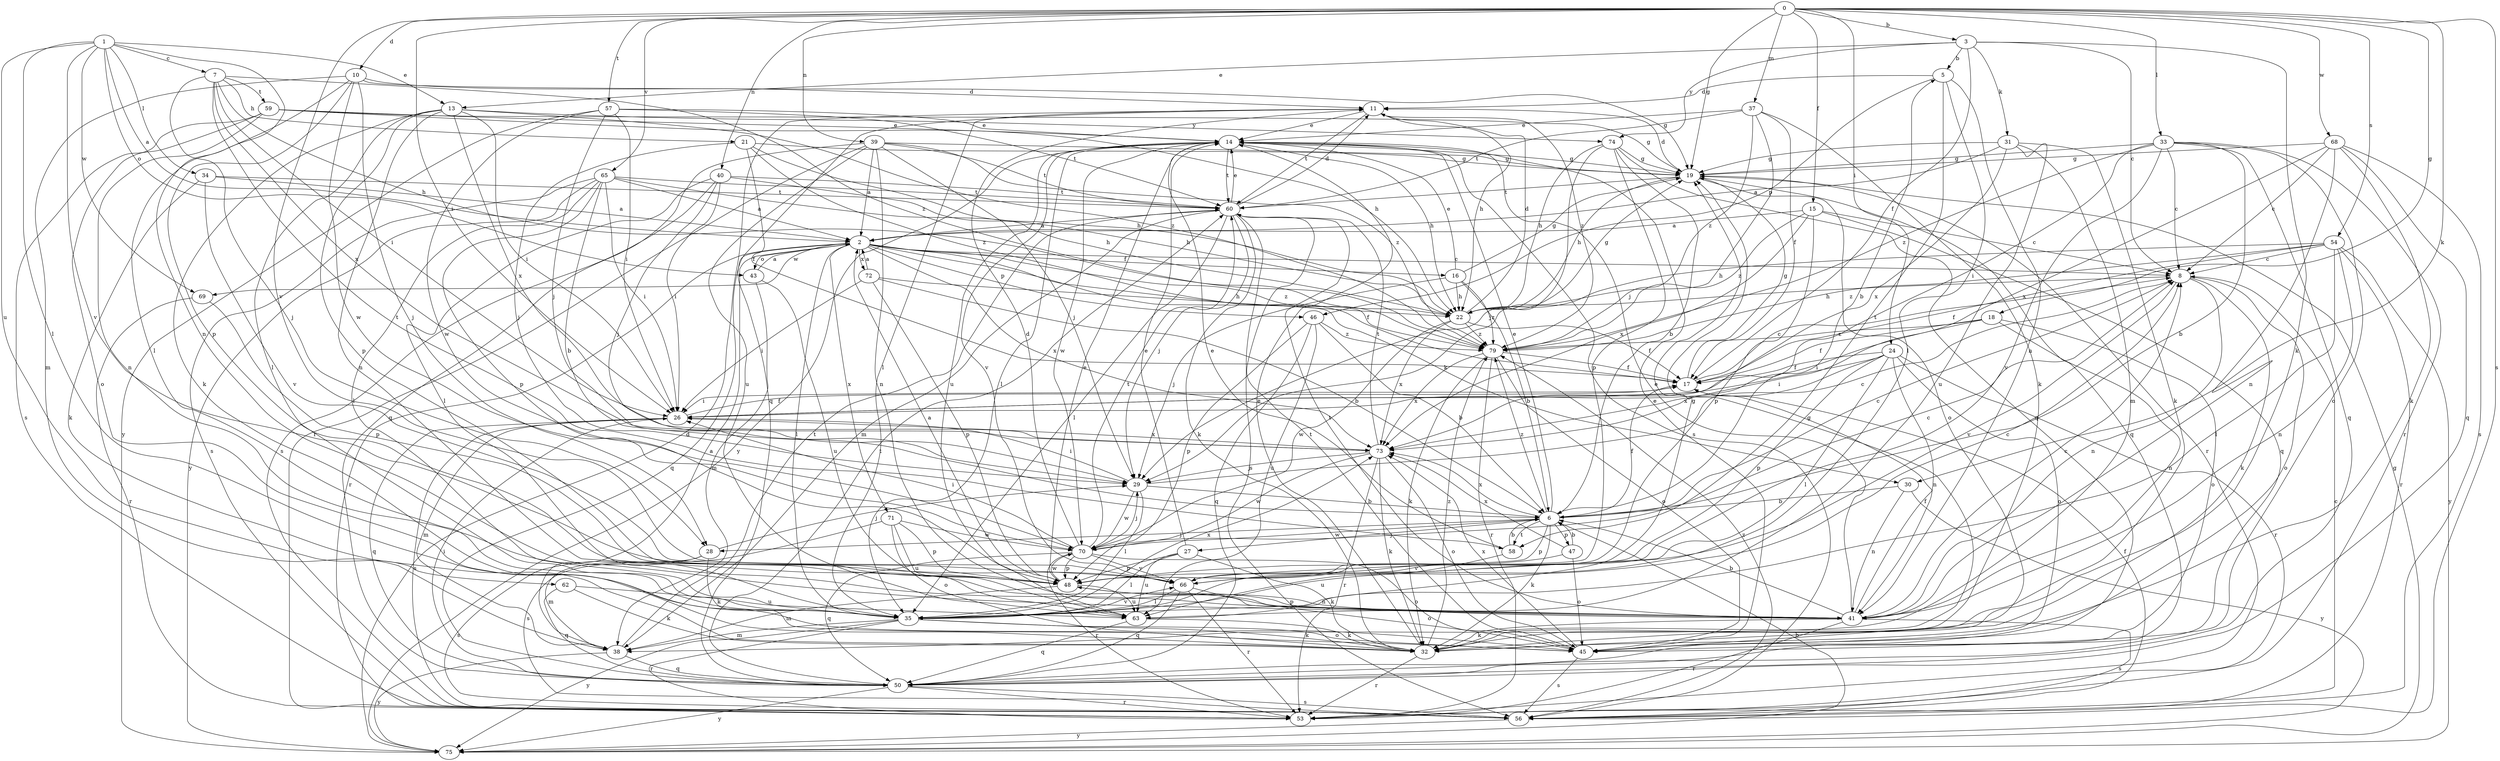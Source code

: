 strict digraph  {
0;
1;
2;
3;
5;
6;
7;
8;
10;
11;
13;
14;
15;
16;
17;
18;
19;
21;
22;
24;
26;
27;
28;
29;
30;
31;
32;
33;
34;
35;
37;
38;
39;
40;
41;
43;
45;
46;
47;
48;
50;
53;
54;
56;
57;
58;
59;
60;
62;
63;
65;
66;
68;
69;
70;
71;
72;
73;
74;
75;
79;
0 -> 3  [label=b];
0 -> 10  [label=d];
0 -> 15  [label=f];
0 -> 18  [label=g];
0 -> 19  [label=g];
0 -> 24  [label=i];
0 -> 26  [label=i];
0 -> 30  [label=k];
0 -> 33  [label=l];
0 -> 37  [label=m];
0 -> 39  [label=n];
0 -> 40  [label=n];
0 -> 54  [label=s];
0 -> 56  [label=s];
0 -> 57  [label=t];
0 -> 65  [label=v];
0 -> 66  [label=v];
0 -> 68  [label=w];
1 -> 2  [label=a];
1 -> 7  [label=c];
1 -> 13  [label=e];
1 -> 34  [label=l];
1 -> 35  [label=l];
1 -> 41  [label=n];
1 -> 43  [label=o];
1 -> 62  [label=u];
1 -> 66  [label=v];
1 -> 69  [label=w];
2 -> 8  [label=c];
2 -> 16  [label=f];
2 -> 17  [label=f];
2 -> 30  [label=k];
2 -> 35  [label=l];
2 -> 43  [label=o];
2 -> 46  [label=p];
2 -> 50  [label=q];
2 -> 53  [label=r];
2 -> 69  [label=w];
2 -> 71  [label=x];
2 -> 72  [label=x];
2 -> 73  [label=x];
2 -> 79  [label=z];
3 -> 5  [label=b];
3 -> 8  [label=c];
3 -> 13  [label=e];
3 -> 17  [label=f];
3 -> 31  [label=k];
3 -> 32  [label=k];
3 -> 74  [label=y];
5 -> 11  [label=d];
5 -> 35  [label=l];
5 -> 41  [label=n];
5 -> 46  [label=p];
5 -> 58  [label=t];
6 -> 5  [label=b];
6 -> 8  [label=c];
6 -> 14  [label=e];
6 -> 17  [label=f];
6 -> 27  [label=j];
6 -> 28  [label=j];
6 -> 32  [label=k];
6 -> 47  [label=p];
6 -> 48  [label=p];
6 -> 58  [label=t];
6 -> 70  [label=w];
6 -> 73  [label=x];
6 -> 79  [label=z];
7 -> 21  [label=h];
7 -> 22  [label=h];
7 -> 26  [label=i];
7 -> 28  [label=j];
7 -> 58  [label=t];
7 -> 59  [label=t];
7 -> 73  [label=x];
7 -> 79  [label=z];
8 -> 22  [label=h];
8 -> 32  [label=k];
8 -> 41  [label=n];
8 -> 45  [label=o];
8 -> 66  [label=v];
10 -> 11  [label=d];
10 -> 19  [label=g];
10 -> 28  [label=j];
10 -> 35  [label=l];
10 -> 38  [label=m];
10 -> 48  [label=p];
10 -> 70  [label=w];
11 -> 14  [label=e];
11 -> 22  [label=h];
11 -> 35  [label=l];
11 -> 50  [label=q];
11 -> 60  [label=t];
11 -> 79  [label=z];
13 -> 26  [label=i];
13 -> 32  [label=k];
13 -> 35  [label=l];
13 -> 41  [label=n];
13 -> 48  [label=p];
13 -> 73  [label=x];
13 -> 74  [label=y];
13 -> 79  [label=z];
14 -> 19  [label=g];
14 -> 22  [label=h];
14 -> 35  [label=l];
14 -> 56  [label=s];
14 -> 60  [label=t];
14 -> 63  [label=u];
14 -> 66  [label=v];
14 -> 70  [label=w];
14 -> 75  [label=y];
15 -> 2  [label=a];
15 -> 8  [label=c];
15 -> 48  [label=p];
15 -> 50  [label=q];
15 -> 73  [label=x];
15 -> 79  [label=z];
16 -> 6  [label=b];
16 -> 14  [label=e];
16 -> 19  [label=g];
16 -> 22  [label=h];
16 -> 29  [label=j];
16 -> 79  [label=z];
17 -> 8  [label=c];
17 -> 19  [label=g];
17 -> 26  [label=i];
18 -> 17  [label=f];
18 -> 26  [label=i];
18 -> 41  [label=n];
18 -> 45  [label=o];
18 -> 79  [label=z];
19 -> 11  [label=d];
19 -> 22  [label=h];
19 -> 45  [label=o];
19 -> 50  [label=q];
19 -> 53  [label=r];
19 -> 60  [label=t];
21 -> 17  [label=f];
21 -> 19  [label=g];
21 -> 22  [label=h];
21 -> 29  [label=j];
21 -> 79  [label=z];
22 -> 11  [label=d];
22 -> 17  [label=f];
22 -> 19  [label=g];
22 -> 70  [label=w];
22 -> 73  [label=x];
22 -> 79  [label=z];
24 -> 17  [label=f];
24 -> 26  [label=i];
24 -> 35  [label=l];
24 -> 41  [label=n];
24 -> 45  [label=o];
24 -> 48  [label=p];
24 -> 53  [label=r];
24 -> 73  [label=x];
26 -> 17  [label=f];
26 -> 38  [label=m];
26 -> 50  [label=q];
26 -> 56  [label=s];
26 -> 73  [label=x];
27 -> 14  [label=e];
27 -> 32  [label=k];
27 -> 35  [label=l];
27 -> 48  [label=p];
27 -> 63  [label=u];
28 -> 29  [label=j];
28 -> 32  [label=k];
28 -> 38  [label=m];
28 -> 56  [label=s];
29 -> 6  [label=b];
29 -> 8  [label=c];
29 -> 26  [label=i];
29 -> 35  [label=l];
29 -> 70  [label=w];
30 -> 6  [label=b];
30 -> 41  [label=n];
30 -> 75  [label=y];
31 -> 2  [label=a];
31 -> 19  [label=g];
31 -> 32  [label=k];
31 -> 38  [label=m];
31 -> 63  [label=u];
31 -> 73  [label=x];
32 -> 14  [label=e];
32 -> 19  [label=g];
32 -> 53  [label=r];
32 -> 79  [label=z];
33 -> 6  [label=b];
33 -> 8  [label=c];
33 -> 19  [label=g];
33 -> 26  [label=i];
33 -> 45  [label=o];
33 -> 50  [label=q];
33 -> 53  [label=r];
33 -> 66  [label=v];
33 -> 79  [label=z];
34 -> 2  [label=a];
34 -> 32  [label=k];
34 -> 60  [label=t];
34 -> 66  [label=v];
35 -> 32  [label=k];
35 -> 38  [label=m];
35 -> 45  [label=o];
35 -> 53  [label=r];
35 -> 66  [label=v];
35 -> 73  [label=x];
35 -> 75  [label=y];
37 -> 14  [label=e];
37 -> 17  [label=f];
37 -> 29  [label=j];
37 -> 32  [label=k];
37 -> 60  [label=t];
37 -> 79  [label=z];
38 -> 2  [label=a];
38 -> 50  [label=q];
38 -> 60  [label=t];
38 -> 75  [label=y];
39 -> 2  [label=a];
39 -> 19  [label=g];
39 -> 29  [label=j];
39 -> 41  [label=n];
39 -> 50  [label=q];
39 -> 53  [label=r];
39 -> 60  [label=t];
39 -> 63  [label=u];
39 -> 79  [label=z];
40 -> 22  [label=h];
40 -> 26  [label=i];
40 -> 29  [label=j];
40 -> 35  [label=l];
40 -> 56  [label=s];
40 -> 60  [label=t];
41 -> 6  [label=b];
41 -> 8  [label=c];
41 -> 14  [label=e];
41 -> 17  [label=f];
41 -> 32  [label=k];
41 -> 48  [label=p];
41 -> 53  [label=r];
41 -> 56  [label=s];
41 -> 60  [label=t];
43 -> 2  [label=a];
43 -> 38  [label=m];
43 -> 63  [label=u];
45 -> 14  [label=e];
45 -> 56  [label=s];
45 -> 60  [label=t];
45 -> 73  [label=x];
46 -> 6  [label=b];
46 -> 48  [label=p];
46 -> 50  [label=q];
46 -> 63  [label=u];
46 -> 79  [label=z];
47 -> 6  [label=b];
47 -> 45  [label=o];
47 -> 66  [label=v];
47 -> 73  [label=x];
48 -> 2  [label=a];
48 -> 14  [label=e];
48 -> 38  [label=m];
48 -> 41  [label=n];
48 -> 63  [label=u];
48 -> 70  [label=w];
50 -> 26  [label=i];
50 -> 53  [label=r];
50 -> 56  [label=s];
50 -> 60  [label=t];
50 -> 75  [label=y];
54 -> 8  [label=c];
54 -> 17  [label=f];
54 -> 22  [label=h];
54 -> 35  [label=l];
54 -> 41  [label=n];
54 -> 53  [label=r];
54 -> 75  [label=y];
54 -> 79  [label=z];
56 -> 8  [label=c];
56 -> 17  [label=f];
56 -> 75  [label=y];
56 -> 79  [label=z];
57 -> 14  [label=e];
57 -> 26  [label=i];
57 -> 29  [label=j];
57 -> 60  [label=t];
57 -> 70  [label=w];
57 -> 75  [label=y];
58 -> 6  [label=b];
58 -> 14  [label=e];
58 -> 63  [label=u];
59 -> 14  [label=e];
59 -> 19  [label=g];
59 -> 22  [label=h];
59 -> 41  [label=n];
59 -> 45  [label=o];
59 -> 56  [label=s];
60 -> 2  [label=a];
60 -> 11  [label=d];
60 -> 14  [label=e];
60 -> 29  [label=j];
60 -> 32  [label=k];
60 -> 35  [label=l];
60 -> 38  [label=m];
60 -> 56  [label=s];
62 -> 32  [label=k];
62 -> 50  [label=q];
62 -> 63  [label=u];
63 -> 19  [label=g];
63 -> 32  [label=k];
63 -> 50  [label=q];
65 -> 2  [label=a];
65 -> 6  [label=b];
65 -> 22  [label=h];
65 -> 26  [label=i];
65 -> 35  [label=l];
65 -> 48  [label=p];
65 -> 56  [label=s];
65 -> 60  [label=t];
65 -> 75  [label=y];
66 -> 8  [label=c];
66 -> 35  [label=l];
66 -> 45  [label=o];
66 -> 50  [label=q];
66 -> 53  [label=r];
68 -> 8  [label=c];
68 -> 19  [label=g];
68 -> 32  [label=k];
68 -> 41  [label=n];
68 -> 50  [label=q];
68 -> 56  [label=s];
68 -> 73  [label=x];
69 -> 48  [label=p];
69 -> 53  [label=r];
70 -> 8  [label=c];
70 -> 11  [label=d];
70 -> 26  [label=i];
70 -> 29  [label=j];
70 -> 45  [label=o];
70 -> 48  [label=p];
70 -> 50  [label=q];
70 -> 53  [label=r];
70 -> 60  [label=t];
70 -> 66  [label=v];
71 -> 45  [label=o];
71 -> 48  [label=p];
71 -> 56  [label=s];
71 -> 63  [label=u];
71 -> 70  [label=w];
72 -> 2  [label=a];
72 -> 6  [label=b];
72 -> 22  [label=h];
72 -> 26  [label=i];
72 -> 48  [label=p];
73 -> 29  [label=j];
73 -> 32  [label=k];
73 -> 45  [label=o];
73 -> 53  [label=r];
73 -> 60  [label=t];
73 -> 70  [label=w];
74 -> 6  [label=b];
74 -> 19  [label=g];
74 -> 22  [label=h];
74 -> 29  [label=j];
74 -> 48  [label=p];
74 -> 50  [label=q];
75 -> 6  [label=b];
75 -> 11  [label=d];
75 -> 19  [label=g];
79 -> 17  [label=f];
79 -> 32  [label=k];
79 -> 45  [label=o];
79 -> 53  [label=r];
79 -> 73  [label=x];
}
